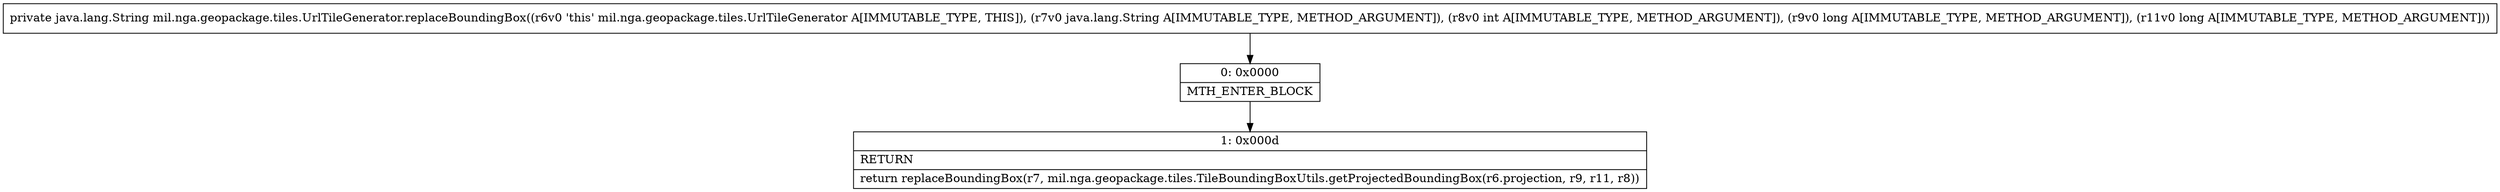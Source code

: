 digraph "CFG formil.nga.geopackage.tiles.UrlTileGenerator.replaceBoundingBox(Ljava\/lang\/String;IJJ)Ljava\/lang\/String;" {
Node_0 [shape=record,label="{0\:\ 0x0000|MTH_ENTER_BLOCK\l}"];
Node_1 [shape=record,label="{1\:\ 0x000d|RETURN\l|return replaceBoundingBox(r7, mil.nga.geopackage.tiles.TileBoundingBoxUtils.getProjectedBoundingBox(r6.projection, r9, r11, r8))\l}"];
MethodNode[shape=record,label="{private java.lang.String mil.nga.geopackage.tiles.UrlTileGenerator.replaceBoundingBox((r6v0 'this' mil.nga.geopackage.tiles.UrlTileGenerator A[IMMUTABLE_TYPE, THIS]), (r7v0 java.lang.String A[IMMUTABLE_TYPE, METHOD_ARGUMENT]), (r8v0 int A[IMMUTABLE_TYPE, METHOD_ARGUMENT]), (r9v0 long A[IMMUTABLE_TYPE, METHOD_ARGUMENT]), (r11v0 long A[IMMUTABLE_TYPE, METHOD_ARGUMENT])) }"];
MethodNode -> Node_0;
Node_0 -> Node_1;
}

